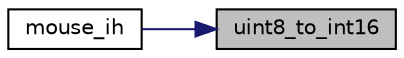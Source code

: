 digraph "uint8_to_int16"
{
 // LATEX_PDF_SIZE
  edge [fontname="Helvetica",fontsize="10",labelfontname="Helvetica",labelfontsize="10"];
  node [fontname="Helvetica",fontsize="10",shape=record];
  rankdir="RL";
  Node1 [label="uint8_to_int16",height=0.2,width=0.4,color="black", fillcolor="grey75", style="filled", fontcolor="black",tooltip="Convert an unsigned 8-bit value into a signed 16-bit value."];
  Node1 -> Node2 [dir="back",color="midnightblue",fontsize="10",style="solid"];
  Node2 [label="mouse_ih",height=0.2,width=0.4,color="black", fillcolor="white", style="filled",URL="$mouse_8c.html#a210374b50462acdedab00df64d5cea3c",tooltip=" "];
}
